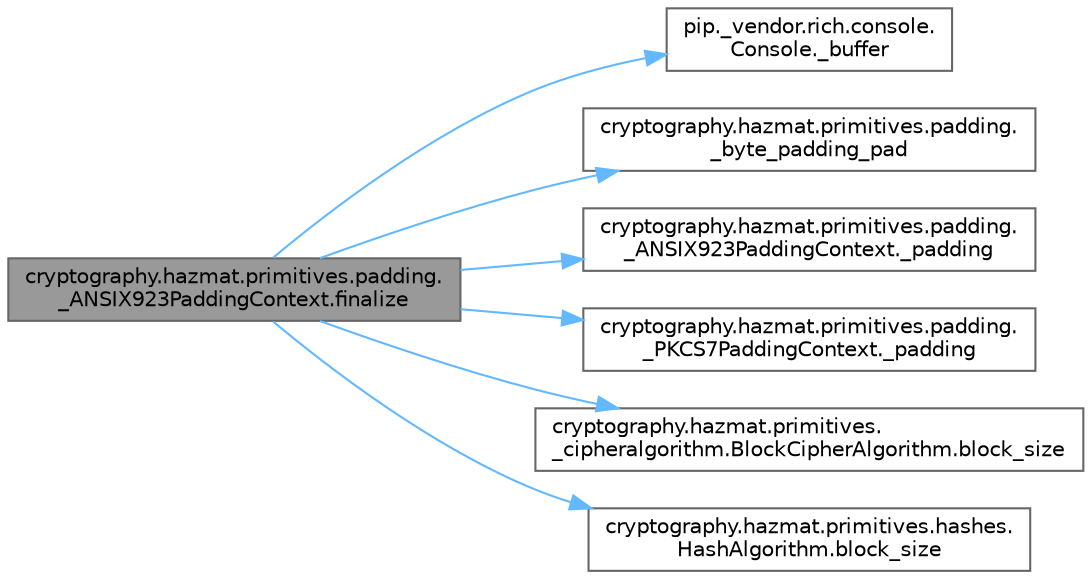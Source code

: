 digraph "cryptography.hazmat.primitives.padding._ANSIX923PaddingContext.finalize"
{
 // LATEX_PDF_SIZE
  bgcolor="transparent";
  edge [fontname=Helvetica,fontsize=10,labelfontname=Helvetica,labelfontsize=10];
  node [fontname=Helvetica,fontsize=10,shape=box,height=0.2,width=0.4];
  rankdir="LR";
  Node1 [id="Node000001",label="cryptography.hazmat.primitives.padding.\l_ANSIX923PaddingContext.finalize",height=0.2,width=0.4,color="gray40", fillcolor="grey60", style="filled", fontcolor="black",tooltip=" "];
  Node1 -> Node2 [id="edge1_Node000001_Node000002",color="steelblue1",style="solid",tooltip=" "];
  Node2 [id="Node000002",label="pip._vendor.rich.console.\lConsole._buffer",height=0.2,width=0.4,color="grey40", fillcolor="white", style="filled",URL="$classpip_1_1__vendor_1_1rich_1_1console_1_1_console.html#a51eaf031922c907e4085937b82f5564e",tooltip=" "];
  Node1 -> Node3 [id="edge2_Node000001_Node000003",color="steelblue1",style="solid",tooltip=" "];
  Node3 [id="Node000003",label="cryptography.hazmat.primitives.padding.\l_byte_padding_pad",height=0.2,width=0.4,color="grey40", fillcolor="white", style="filled",URL="$namespacecryptography_1_1hazmat_1_1primitives_1_1padding.html#a8bfd8dd7ddf618e40e2d4059327f400d",tooltip=" "];
  Node1 -> Node4 [id="edge3_Node000001_Node000004",color="steelblue1",style="solid",tooltip=" "];
  Node4 [id="Node000004",label="cryptography.hazmat.primitives.padding.\l_ANSIX923PaddingContext._padding",height=0.2,width=0.4,color="grey40", fillcolor="white", style="filled",URL="$classcryptography_1_1hazmat_1_1primitives_1_1padding_1_1___a_n_s_i_x923_padding_context.html#a0821ca8efd2d6016f5d06629d2b09f8e",tooltip=" "];
  Node1 -> Node5 [id="edge4_Node000001_Node000005",color="steelblue1",style="solid",tooltip=" "];
  Node5 [id="Node000005",label="cryptography.hazmat.primitives.padding.\l_PKCS7PaddingContext._padding",height=0.2,width=0.4,color="grey40", fillcolor="white", style="filled",URL="$classcryptography_1_1hazmat_1_1primitives_1_1padding_1_1___p_k_c_s7_padding_context.html#a7ca0f36db092046a3c38437a0e79456e",tooltip=" "];
  Node1 -> Node6 [id="edge5_Node000001_Node000006",color="steelblue1",style="solid",tooltip=" "];
  Node6 [id="Node000006",label="cryptography.hazmat.primitives.\l_cipheralgorithm.BlockCipherAlgorithm.block_size",height=0.2,width=0.4,color="grey40", fillcolor="white", style="filled",URL="$classcryptography_1_1hazmat_1_1primitives_1_1__cipheralgorithm_1_1_block_cipher_algorithm.html#af4f088abea2adc20379c986851770ed4",tooltip=" "];
  Node1 -> Node7 [id="edge6_Node000001_Node000007",color="steelblue1",style="solid",tooltip=" "];
  Node7 [id="Node000007",label="cryptography.hazmat.primitives.hashes.\lHashAlgorithm.block_size",height=0.2,width=0.4,color="grey40", fillcolor="white", style="filled",URL="$classcryptography_1_1hazmat_1_1primitives_1_1hashes_1_1_hash_algorithm.html#a1d63d1b5be48a0a7ddb1adc7d9248e27",tooltip=" "];
}
